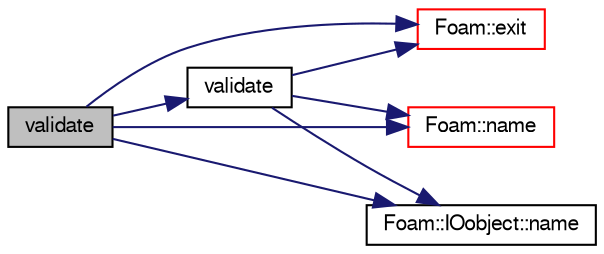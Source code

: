 digraph "validate"
{
  bgcolor="transparent";
  edge [fontname="FreeSans",fontsize="10",labelfontname="FreeSans",labelfontsize="10"];
  node [fontname="FreeSans",fontsize="10",shape=record];
  rankdir="LR";
  Node1140 [label="validate",height=0.2,width=0.4,color="black", fillcolor="grey75", style="filled", fontcolor="black"];
  Node1140 -> Node1141 [color="midnightblue",fontsize="10",style="solid",fontname="FreeSans"];
  Node1141 [label="Foam::exit",height=0.2,width=0.4,color="red",URL="$a21124.html#a06ca7250d8e89caf05243ec094843642"];
  Node1140 -> Node1188 [color="midnightblue",fontsize="10",style="solid",fontname="FreeSans"];
  Node1188 [label="Foam::name",height=0.2,width=0.4,color="red",URL="$a21124.html#adcb0df2bd4953cb6bb390272d8263c3a",tooltip="Return a string representation of a complex. "];
  Node1140 -> Node1191 [color="midnightblue",fontsize="10",style="solid",fontname="FreeSans"];
  Node1191 [label="Foam::IOobject::name",height=0.2,width=0.4,color="black",URL="$a26142.html#acc80e00a8ac919288fb55bd14cc88bf6",tooltip="Return name. "];
  Node1140 -> Node1192 [color="midnightblue",fontsize="10",style="solid",fontname="FreeSans"];
  Node1192 [label="validate",height=0.2,width=0.4,color="black",URL="$a29734.html#ab78135c4dda83acd7424f7e3277eba3f",tooltip="Check that the thermodynamics package is consistent. "];
  Node1192 -> Node1141 [color="midnightblue",fontsize="10",style="solid",fontname="FreeSans"];
  Node1192 -> Node1188 [color="midnightblue",fontsize="10",style="solid",fontname="FreeSans"];
  Node1192 -> Node1191 [color="midnightblue",fontsize="10",style="solid",fontname="FreeSans"];
}
